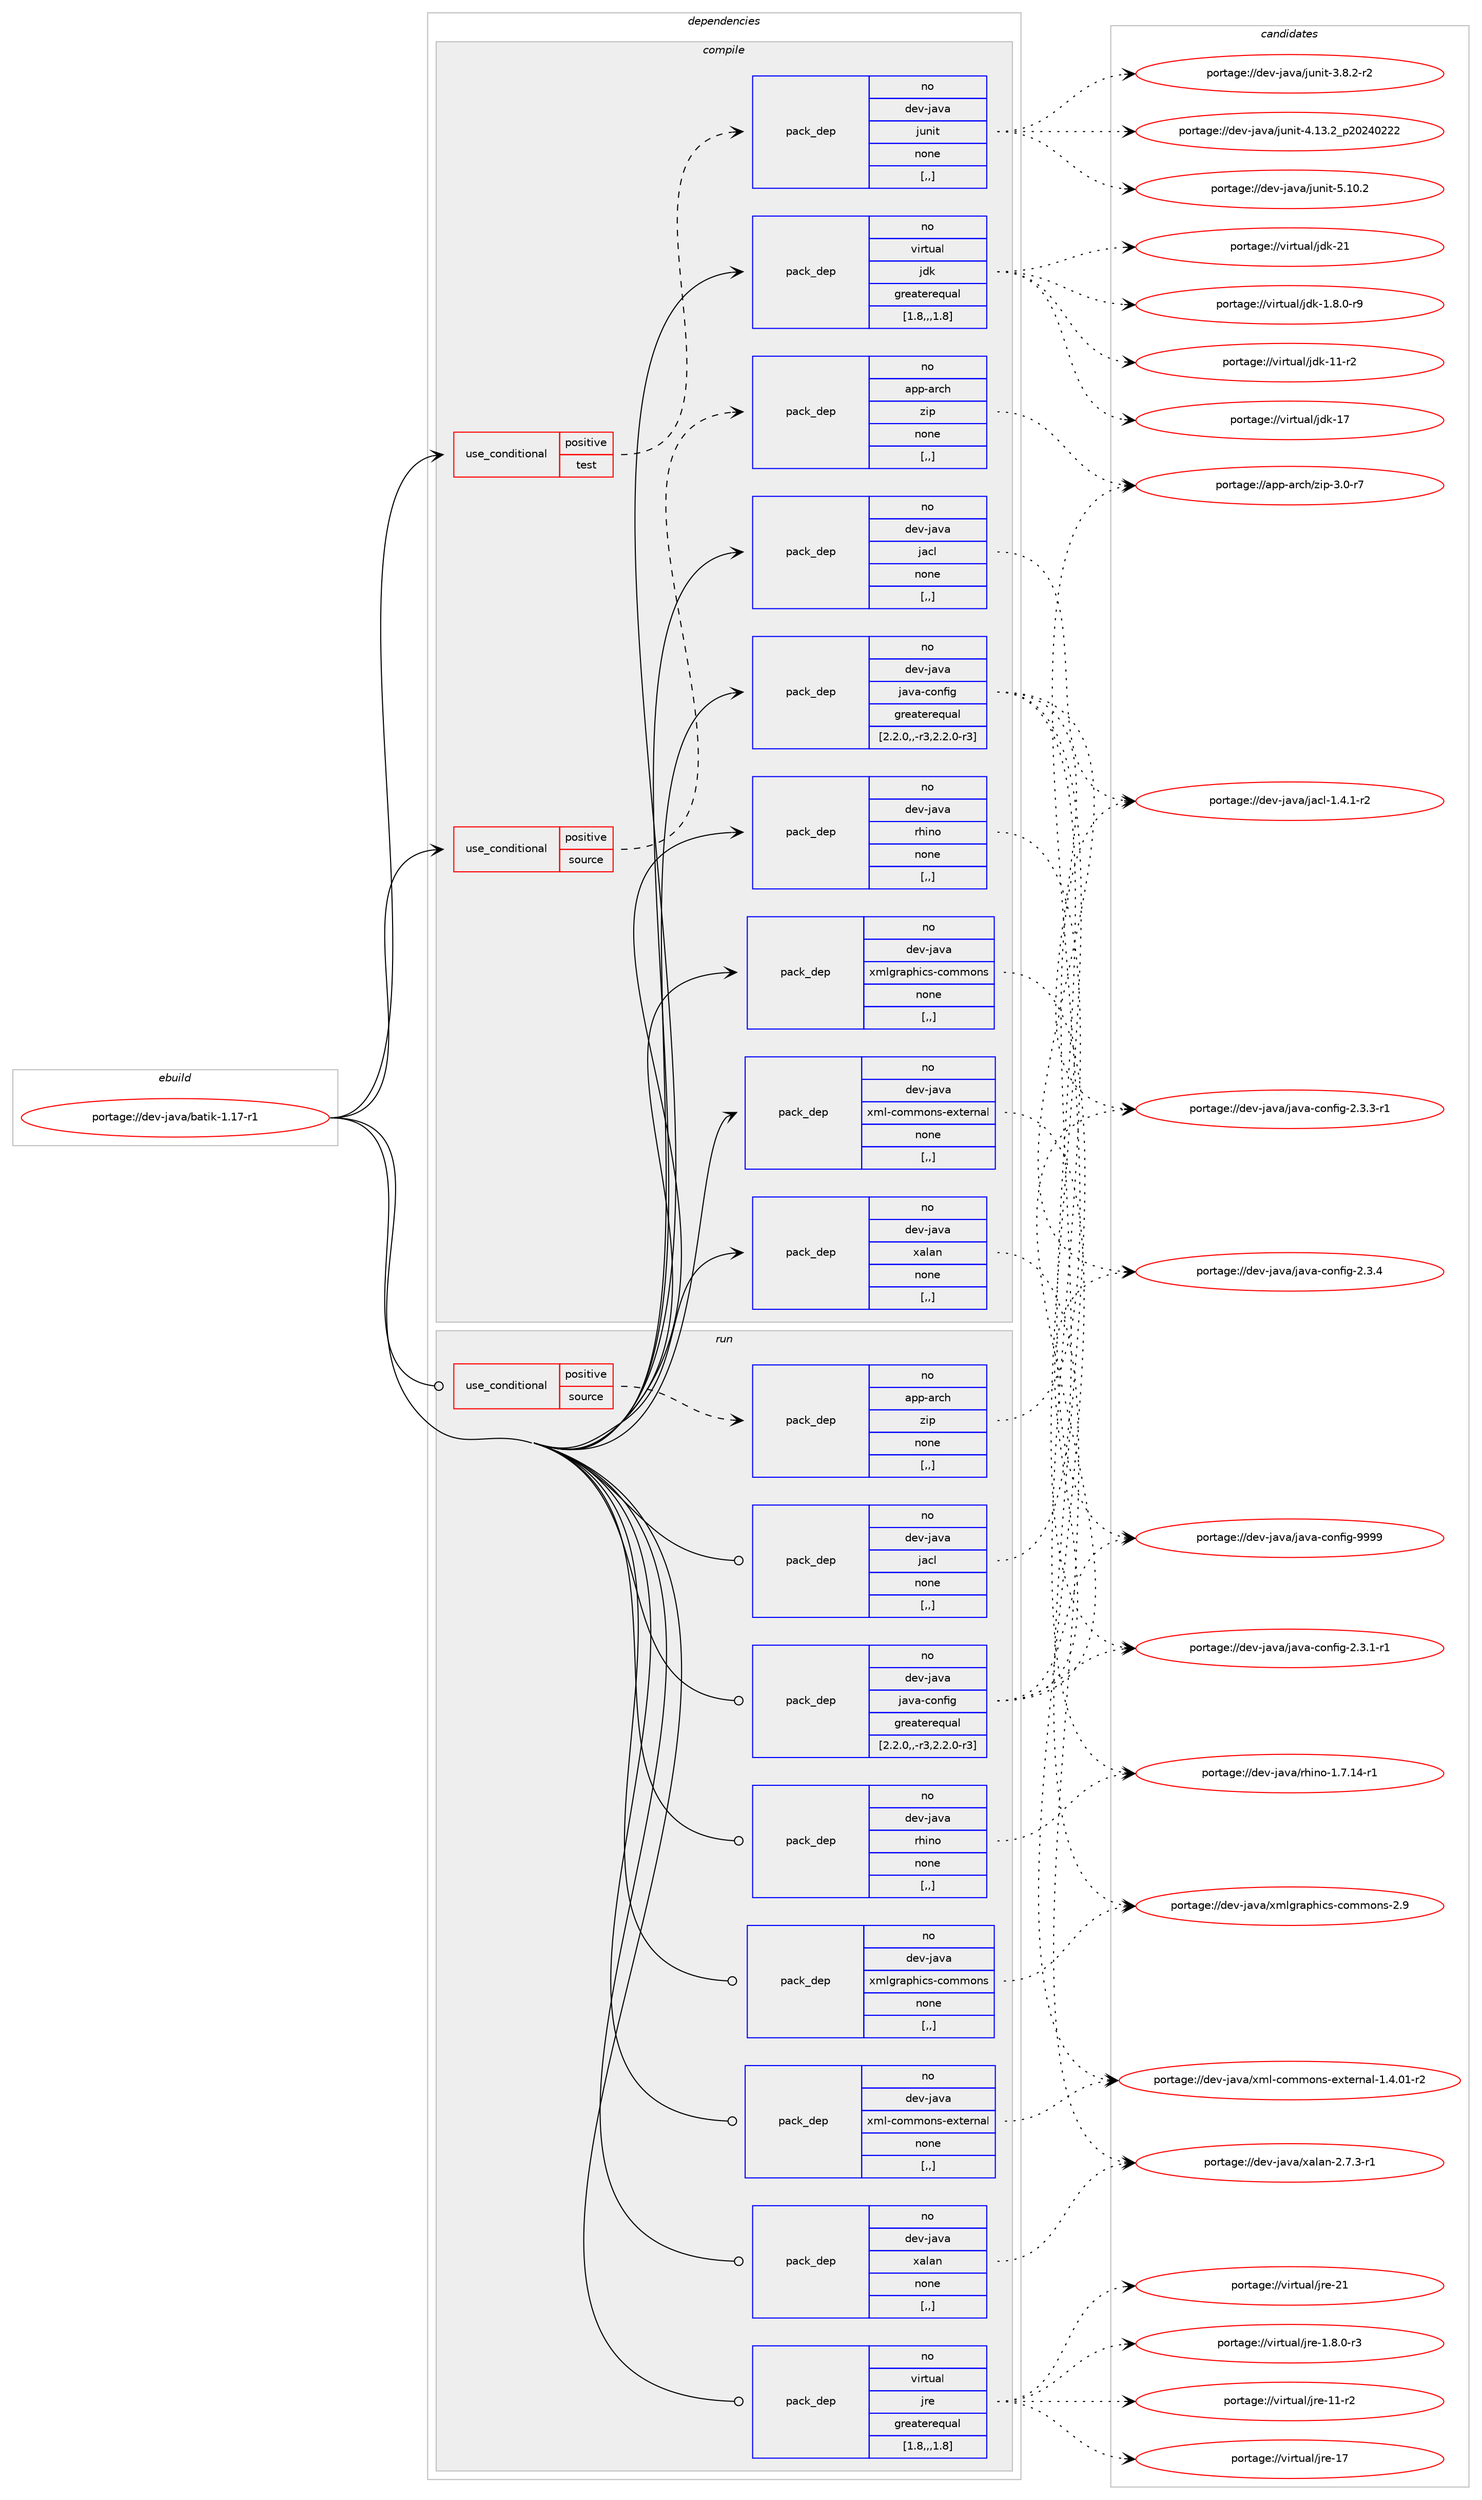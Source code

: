 digraph prolog {

# *************
# Graph options
# *************

newrank=true;
concentrate=true;
compound=true;
graph [rankdir=LR,fontname=Helvetica,fontsize=10,ranksep=1.5];#, ranksep=2.5, nodesep=0.2];
edge  [arrowhead=vee];
node  [fontname=Helvetica,fontsize=10];

# **********
# The ebuild
# **********

subgraph cluster_leftcol {
color=gray;
rank=same;
label=<<i>ebuild</i>>;
id [label="portage://dev-java/batik-1.17-r1", color=red, width=4, href="../dev-java/batik-1.17-r1.svg"];
}

# ****************
# The dependencies
# ****************

subgraph cluster_midcol {
color=gray;
label=<<i>dependencies</i>>;
subgraph cluster_compile {
fillcolor="#eeeeee";
style=filled;
label=<<i>compile</i>>;
subgraph cond20875 {
dependency90534 [label=<<TABLE BORDER="0" CELLBORDER="1" CELLSPACING="0" CELLPADDING="4"><TR><TD ROWSPAN="3" CELLPADDING="10">use_conditional</TD></TR><TR><TD>positive</TD></TR><TR><TD>source</TD></TR></TABLE>>, shape=none, color=red];
subgraph pack68635 {
dependency90535 [label=<<TABLE BORDER="0" CELLBORDER="1" CELLSPACING="0" CELLPADDING="4" WIDTH="220"><TR><TD ROWSPAN="6" CELLPADDING="30">pack_dep</TD></TR><TR><TD WIDTH="110">no</TD></TR><TR><TD>app-arch</TD></TR><TR><TD>zip</TD></TR><TR><TD>none</TD></TR><TR><TD>[,,]</TD></TR></TABLE>>, shape=none, color=blue];
}
dependency90534:e -> dependency90535:w [weight=20,style="dashed",arrowhead="vee"];
}
id:e -> dependency90534:w [weight=20,style="solid",arrowhead="vee"];
subgraph cond20876 {
dependency90536 [label=<<TABLE BORDER="0" CELLBORDER="1" CELLSPACING="0" CELLPADDING="4"><TR><TD ROWSPAN="3" CELLPADDING="10">use_conditional</TD></TR><TR><TD>positive</TD></TR><TR><TD>test</TD></TR></TABLE>>, shape=none, color=red];
subgraph pack68636 {
dependency90537 [label=<<TABLE BORDER="0" CELLBORDER="1" CELLSPACING="0" CELLPADDING="4" WIDTH="220"><TR><TD ROWSPAN="6" CELLPADDING="30">pack_dep</TD></TR><TR><TD WIDTH="110">no</TD></TR><TR><TD>dev-java</TD></TR><TR><TD>junit</TD></TR><TR><TD>none</TD></TR><TR><TD>[,,]</TD></TR></TABLE>>, shape=none, color=blue];
}
dependency90536:e -> dependency90537:w [weight=20,style="dashed",arrowhead="vee"];
}
id:e -> dependency90536:w [weight=20,style="solid",arrowhead="vee"];
subgraph pack68637 {
dependency90538 [label=<<TABLE BORDER="0" CELLBORDER="1" CELLSPACING="0" CELLPADDING="4" WIDTH="220"><TR><TD ROWSPAN="6" CELLPADDING="30">pack_dep</TD></TR><TR><TD WIDTH="110">no</TD></TR><TR><TD>dev-java</TD></TR><TR><TD>jacl</TD></TR><TR><TD>none</TD></TR><TR><TD>[,,]</TD></TR></TABLE>>, shape=none, color=blue];
}
id:e -> dependency90538:w [weight=20,style="solid",arrowhead="vee"];
subgraph pack68638 {
dependency90539 [label=<<TABLE BORDER="0" CELLBORDER="1" CELLSPACING="0" CELLPADDING="4" WIDTH="220"><TR><TD ROWSPAN="6" CELLPADDING="30">pack_dep</TD></TR><TR><TD WIDTH="110">no</TD></TR><TR><TD>dev-java</TD></TR><TR><TD>java-config</TD></TR><TR><TD>greaterequal</TD></TR><TR><TD>[2.2.0,,-r3,2.2.0-r3]</TD></TR></TABLE>>, shape=none, color=blue];
}
id:e -> dependency90539:w [weight=20,style="solid",arrowhead="vee"];
subgraph pack68639 {
dependency90540 [label=<<TABLE BORDER="0" CELLBORDER="1" CELLSPACING="0" CELLPADDING="4" WIDTH="220"><TR><TD ROWSPAN="6" CELLPADDING="30">pack_dep</TD></TR><TR><TD WIDTH="110">no</TD></TR><TR><TD>dev-java</TD></TR><TR><TD>rhino</TD></TR><TR><TD>none</TD></TR><TR><TD>[,,]</TD></TR></TABLE>>, shape=none, color=blue];
}
id:e -> dependency90540:w [weight=20,style="solid",arrowhead="vee"];
subgraph pack68640 {
dependency90541 [label=<<TABLE BORDER="0" CELLBORDER="1" CELLSPACING="0" CELLPADDING="4" WIDTH="220"><TR><TD ROWSPAN="6" CELLPADDING="30">pack_dep</TD></TR><TR><TD WIDTH="110">no</TD></TR><TR><TD>dev-java</TD></TR><TR><TD>xalan</TD></TR><TR><TD>none</TD></TR><TR><TD>[,,]</TD></TR></TABLE>>, shape=none, color=blue];
}
id:e -> dependency90541:w [weight=20,style="solid",arrowhead="vee"];
subgraph pack68641 {
dependency90542 [label=<<TABLE BORDER="0" CELLBORDER="1" CELLSPACING="0" CELLPADDING="4" WIDTH="220"><TR><TD ROWSPAN="6" CELLPADDING="30">pack_dep</TD></TR><TR><TD WIDTH="110">no</TD></TR><TR><TD>dev-java</TD></TR><TR><TD>xml-commons-external</TD></TR><TR><TD>none</TD></TR><TR><TD>[,,]</TD></TR></TABLE>>, shape=none, color=blue];
}
id:e -> dependency90542:w [weight=20,style="solid",arrowhead="vee"];
subgraph pack68642 {
dependency90543 [label=<<TABLE BORDER="0" CELLBORDER="1" CELLSPACING="0" CELLPADDING="4" WIDTH="220"><TR><TD ROWSPAN="6" CELLPADDING="30">pack_dep</TD></TR><TR><TD WIDTH="110">no</TD></TR><TR><TD>dev-java</TD></TR><TR><TD>xmlgraphics-commons</TD></TR><TR><TD>none</TD></TR><TR><TD>[,,]</TD></TR></TABLE>>, shape=none, color=blue];
}
id:e -> dependency90543:w [weight=20,style="solid",arrowhead="vee"];
subgraph pack68643 {
dependency90544 [label=<<TABLE BORDER="0" CELLBORDER="1" CELLSPACING="0" CELLPADDING="4" WIDTH="220"><TR><TD ROWSPAN="6" CELLPADDING="30">pack_dep</TD></TR><TR><TD WIDTH="110">no</TD></TR><TR><TD>virtual</TD></TR><TR><TD>jdk</TD></TR><TR><TD>greaterequal</TD></TR><TR><TD>[1.8,,,1.8]</TD></TR></TABLE>>, shape=none, color=blue];
}
id:e -> dependency90544:w [weight=20,style="solid",arrowhead="vee"];
}
subgraph cluster_compileandrun {
fillcolor="#eeeeee";
style=filled;
label=<<i>compile and run</i>>;
}
subgraph cluster_run {
fillcolor="#eeeeee";
style=filled;
label=<<i>run</i>>;
subgraph cond20877 {
dependency90545 [label=<<TABLE BORDER="0" CELLBORDER="1" CELLSPACING="0" CELLPADDING="4"><TR><TD ROWSPAN="3" CELLPADDING="10">use_conditional</TD></TR><TR><TD>positive</TD></TR><TR><TD>source</TD></TR></TABLE>>, shape=none, color=red];
subgraph pack68644 {
dependency90546 [label=<<TABLE BORDER="0" CELLBORDER="1" CELLSPACING="0" CELLPADDING="4" WIDTH="220"><TR><TD ROWSPAN="6" CELLPADDING="30">pack_dep</TD></TR><TR><TD WIDTH="110">no</TD></TR><TR><TD>app-arch</TD></TR><TR><TD>zip</TD></TR><TR><TD>none</TD></TR><TR><TD>[,,]</TD></TR></TABLE>>, shape=none, color=blue];
}
dependency90545:e -> dependency90546:w [weight=20,style="dashed",arrowhead="vee"];
}
id:e -> dependency90545:w [weight=20,style="solid",arrowhead="odot"];
subgraph pack68645 {
dependency90547 [label=<<TABLE BORDER="0" CELLBORDER="1" CELLSPACING="0" CELLPADDING="4" WIDTH="220"><TR><TD ROWSPAN="6" CELLPADDING="30">pack_dep</TD></TR><TR><TD WIDTH="110">no</TD></TR><TR><TD>dev-java</TD></TR><TR><TD>jacl</TD></TR><TR><TD>none</TD></TR><TR><TD>[,,]</TD></TR></TABLE>>, shape=none, color=blue];
}
id:e -> dependency90547:w [weight=20,style="solid",arrowhead="odot"];
subgraph pack68646 {
dependency90548 [label=<<TABLE BORDER="0" CELLBORDER="1" CELLSPACING="0" CELLPADDING="4" WIDTH="220"><TR><TD ROWSPAN="6" CELLPADDING="30">pack_dep</TD></TR><TR><TD WIDTH="110">no</TD></TR><TR><TD>dev-java</TD></TR><TR><TD>java-config</TD></TR><TR><TD>greaterequal</TD></TR><TR><TD>[2.2.0,,-r3,2.2.0-r3]</TD></TR></TABLE>>, shape=none, color=blue];
}
id:e -> dependency90548:w [weight=20,style="solid",arrowhead="odot"];
subgraph pack68647 {
dependency90549 [label=<<TABLE BORDER="0" CELLBORDER="1" CELLSPACING="0" CELLPADDING="4" WIDTH="220"><TR><TD ROWSPAN="6" CELLPADDING="30">pack_dep</TD></TR><TR><TD WIDTH="110">no</TD></TR><TR><TD>dev-java</TD></TR><TR><TD>rhino</TD></TR><TR><TD>none</TD></TR><TR><TD>[,,]</TD></TR></TABLE>>, shape=none, color=blue];
}
id:e -> dependency90549:w [weight=20,style="solid",arrowhead="odot"];
subgraph pack68648 {
dependency90550 [label=<<TABLE BORDER="0" CELLBORDER="1" CELLSPACING="0" CELLPADDING="4" WIDTH="220"><TR><TD ROWSPAN="6" CELLPADDING="30">pack_dep</TD></TR><TR><TD WIDTH="110">no</TD></TR><TR><TD>dev-java</TD></TR><TR><TD>xalan</TD></TR><TR><TD>none</TD></TR><TR><TD>[,,]</TD></TR></TABLE>>, shape=none, color=blue];
}
id:e -> dependency90550:w [weight=20,style="solid",arrowhead="odot"];
subgraph pack68649 {
dependency90551 [label=<<TABLE BORDER="0" CELLBORDER="1" CELLSPACING="0" CELLPADDING="4" WIDTH="220"><TR><TD ROWSPAN="6" CELLPADDING="30">pack_dep</TD></TR><TR><TD WIDTH="110">no</TD></TR><TR><TD>dev-java</TD></TR><TR><TD>xml-commons-external</TD></TR><TR><TD>none</TD></TR><TR><TD>[,,]</TD></TR></TABLE>>, shape=none, color=blue];
}
id:e -> dependency90551:w [weight=20,style="solid",arrowhead="odot"];
subgraph pack68650 {
dependency90552 [label=<<TABLE BORDER="0" CELLBORDER="1" CELLSPACING="0" CELLPADDING="4" WIDTH="220"><TR><TD ROWSPAN="6" CELLPADDING="30">pack_dep</TD></TR><TR><TD WIDTH="110">no</TD></TR><TR><TD>dev-java</TD></TR><TR><TD>xmlgraphics-commons</TD></TR><TR><TD>none</TD></TR><TR><TD>[,,]</TD></TR></TABLE>>, shape=none, color=blue];
}
id:e -> dependency90552:w [weight=20,style="solid",arrowhead="odot"];
subgraph pack68651 {
dependency90553 [label=<<TABLE BORDER="0" CELLBORDER="1" CELLSPACING="0" CELLPADDING="4" WIDTH="220"><TR><TD ROWSPAN="6" CELLPADDING="30">pack_dep</TD></TR><TR><TD WIDTH="110">no</TD></TR><TR><TD>virtual</TD></TR><TR><TD>jre</TD></TR><TR><TD>greaterequal</TD></TR><TR><TD>[1.8,,,1.8]</TD></TR></TABLE>>, shape=none, color=blue];
}
id:e -> dependency90553:w [weight=20,style="solid",arrowhead="odot"];
}
}

# **************
# The candidates
# **************

subgraph cluster_choices {
rank=same;
color=gray;
label=<<i>candidates</i>>;

subgraph choice68635 {
color=black;
nodesep=1;
choice9711211245971149910447122105112455146484511455 [label="portage://app-arch/zip-3.0-r7", color=red, width=4,href="../app-arch/zip-3.0-r7.svg"];
dependency90535:e -> choice9711211245971149910447122105112455146484511455:w [style=dotted,weight="100"];
}
subgraph choice68636 {
color=black;
nodesep=1;
choice100101118451069711897471061171101051164551465646504511450 [label="portage://dev-java/junit-3.8.2-r2", color=red, width=4,href="../dev-java/junit-3.8.2-r2.svg"];
choice1001011184510697118974710611711010511645524649514650951125048505248505050 [label="portage://dev-java/junit-4.13.2_p20240222", color=red, width=4,href="../dev-java/junit-4.13.2_p20240222.svg"];
choice1001011184510697118974710611711010511645534649484650 [label="portage://dev-java/junit-5.10.2", color=red, width=4,href="../dev-java/junit-5.10.2.svg"];
dependency90537:e -> choice100101118451069711897471061171101051164551465646504511450:w [style=dotted,weight="100"];
dependency90537:e -> choice1001011184510697118974710611711010511645524649514650951125048505248505050:w [style=dotted,weight="100"];
dependency90537:e -> choice1001011184510697118974710611711010511645534649484650:w [style=dotted,weight="100"];
}
subgraph choice68637 {
color=black;
nodesep=1;
choice1001011184510697118974710697991084549465246494511450 [label="portage://dev-java/jacl-1.4.1-r2", color=red, width=4,href="../dev-java/jacl-1.4.1-r2.svg"];
dependency90538:e -> choice1001011184510697118974710697991084549465246494511450:w [style=dotted,weight="100"];
}
subgraph choice68638 {
color=black;
nodesep=1;
choice10010111845106971189747106971189745991111101021051034550465146494511449 [label="portage://dev-java/java-config-2.3.1-r1", color=red, width=4,href="../dev-java/java-config-2.3.1-r1.svg"];
choice10010111845106971189747106971189745991111101021051034550465146514511449 [label="portage://dev-java/java-config-2.3.3-r1", color=red, width=4,href="../dev-java/java-config-2.3.3-r1.svg"];
choice1001011184510697118974710697118974599111110102105103455046514652 [label="portage://dev-java/java-config-2.3.4", color=red, width=4,href="../dev-java/java-config-2.3.4.svg"];
choice10010111845106971189747106971189745991111101021051034557575757 [label="portage://dev-java/java-config-9999", color=red, width=4,href="../dev-java/java-config-9999.svg"];
dependency90539:e -> choice10010111845106971189747106971189745991111101021051034550465146494511449:w [style=dotted,weight="100"];
dependency90539:e -> choice10010111845106971189747106971189745991111101021051034550465146514511449:w [style=dotted,weight="100"];
dependency90539:e -> choice1001011184510697118974710697118974599111110102105103455046514652:w [style=dotted,weight="100"];
dependency90539:e -> choice10010111845106971189747106971189745991111101021051034557575757:w [style=dotted,weight="100"];
}
subgraph choice68639 {
color=black;
nodesep=1;
choice10010111845106971189747114104105110111454946554649524511449 [label="portage://dev-java/rhino-1.7.14-r1", color=red, width=4,href="../dev-java/rhino-1.7.14-r1.svg"];
dependency90540:e -> choice10010111845106971189747114104105110111454946554649524511449:w [style=dotted,weight="100"];
}
subgraph choice68640 {
color=black;
nodesep=1;
choice1001011184510697118974712097108971104550465546514511449 [label="portage://dev-java/xalan-2.7.3-r1", color=red, width=4,href="../dev-java/xalan-2.7.3-r1.svg"];
dependency90541:e -> choice1001011184510697118974712097108971104550465546514511449:w [style=dotted,weight="100"];
}
subgraph choice68641 {
color=black;
nodesep=1;
choice1001011184510697118974712010910845991111091091111101154510112011610111411097108454946524648494511450 [label="portage://dev-java/xml-commons-external-1.4.01-r2", color=red, width=4,href="../dev-java/xml-commons-external-1.4.01-r2.svg"];
dependency90542:e -> choice1001011184510697118974712010910845991111091091111101154510112011610111411097108454946524648494511450:w [style=dotted,weight="100"];
}
subgraph choice68642 {
color=black;
nodesep=1;
choice100101118451069711897471201091081031149711210410599115459911110910911111011545504657 [label="portage://dev-java/xmlgraphics-commons-2.9", color=red, width=4,href="../dev-java/xmlgraphics-commons-2.9.svg"];
dependency90543:e -> choice100101118451069711897471201091081031149711210410599115459911110910911111011545504657:w [style=dotted,weight="100"];
}
subgraph choice68643 {
color=black;
nodesep=1;
choice11810511411611797108471061001074549465646484511457 [label="portage://virtual/jdk-1.8.0-r9", color=red, width=4,href="../virtual/jdk-1.8.0-r9.svg"];
choice11810511411611797108471061001074549494511450 [label="portage://virtual/jdk-11-r2", color=red, width=4,href="../virtual/jdk-11-r2.svg"];
choice1181051141161179710847106100107454955 [label="portage://virtual/jdk-17", color=red, width=4,href="../virtual/jdk-17.svg"];
choice1181051141161179710847106100107455049 [label="portage://virtual/jdk-21", color=red, width=4,href="../virtual/jdk-21.svg"];
dependency90544:e -> choice11810511411611797108471061001074549465646484511457:w [style=dotted,weight="100"];
dependency90544:e -> choice11810511411611797108471061001074549494511450:w [style=dotted,weight="100"];
dependency90544:e -> choice1181051141161179710847106100107454955:w [style=dotted,weight="100"];
dependency90544:e -> choice1181051141161179710847106100107455049:w [style=dotted,weight="100"];
}
subgraph choice68644 {
color=black;
nodesep=1;
choice9711211245971149910447122105112455146484511455 [label="portage://app-arch/zip-3.0-r7", color=red, width=4,href="../app-arch/zip-3.0-r7.svg"];
dependency90546:e -> choice9711211245971149910447122105112455146484511455:w [style=dotted,weight="100"];
}
subgraph choice68645 {
color=black;
nodesep=1;
choice1001011184510697118974710697991084549465246494511450 [label="portage://dev-java/jacl-1.4.1-r2", color=red, width=4,href="../dev-java/jacl-1.4.1-r2.svg"];
dependency90547:e -> choice1001011184510697118974710697991084549465246494511450:w [style=dotted,weight="100"];
}
subgraph choice68646 {
color=black;
nodesep=1;
choice10010111845106971189747106971189745991111101021051034550465146494511449 [label="portage://dev-java/java-config-2.3.1-r1", color=red, width=4,href="../dev-java/java-config-2.3.1-r1.svg"];
choice10010111845106971189747106971189745991111101021051034550465146514511449 [label="portage://dev-java/java-config-2.3.3-r1", color=red, width=4,href="../dev-java/java-config-2.3.3-r1.svg"];
choice1001011184510697118974710697118974599111110102105103455046514652 [label="portage://dev-java/java-config-2.3.4", color=red, width=4,href="../dev-java/java-config-2.3.4.svg"];
choice10010111845106971189747106971189745991111101021051034557575757 [label="portage://dev-java/java-config-9999", color=red, width=4,href="../dev-java/java-config-9999.svg"];
dependency90548:e -> choice10010111845106971189747106971189745991111101021051034550465146494511449:w [style=dotted,weight="100"];
dependency90548:e -> choice10010111845106971189747106971189745991111101021051034550465146514511449:w [style=dotted,weight="100"];
dependency90548:e -> choice1001011184510697118974710697118974599111110102105103455046514652:w [style=dotted,weight="100"];
dependency90548:e -> choice10010111845106971189747106971189745991111101021051034557575757:w [style=dotted,weight="100"];
}
subgraph choice68647 {
color=black;
nodesep=1;
choice10010111845106971189747114104105110111454946554649524511449 [label="portage://dev-java/rhino-1.7.14-r1", color=red, width=4,href="../dev-java/rhino-1.7.14-r1.svg"];
dependency90549:e -> choice10010111845106971189747114104105110111454946554649524511449:w [style=dotted,weight="100"];
}
subgraph choice68648 {
color=black;
nodesep=1;
choice1001011184510697118974712097108971104550465546514511449 [label="portage://dev-java/xalan-2.7.3-r1", color=red, width=4,href="../dev-java/xalan-2.7.3-r1.svg"];
dependency90550:e -> choice1001011184510697118974712097108971104550465546514511449:w [style=dotted,weight="100"];
}
subgraph choice68649 {
color=black;
nodesep=1;
choice1001011184510697118974712010910845991111091091111101154510112011610111411097108454946524648494511450 [label="portage://dev-java/xml-commons-external-1.4.01-r2", color=red, width=4,href="../dev-java/xml-commons-external-1.4.01-r2.svg"];
dependency90551:e -> choice1001011184510697118974712010910845991111091091111101154510112011610111411097108454946524648494511450:w [style=dotted,weight="100"];
}
subgraph choice68650 {
color=black;
nodesep=1;
choice100101118451069711897471201091081031149711210410599115459911110910911111011545504657 [label="portage://dev-java/xmlgraphics-commons-2.9", color=red, width=4,href="../dev-java/xmlgraphics-commons-2.9.svg"];
dependency90552:e -> choice100101118451069711897471201091081031149711210410599115459911110910911111011545504657:w [style=dotted,weight="100"];
}
subgraph choice68651 {
color=black;
nodesep=1;
choice11810511411611797108471061141014549465646484511451 [label="portage://virtual/jre-1.8.0-r3", color=red, width=4,href="../virtual/jre-1.8.0-r3.svg"];
choice11810511411611797108471061141014549494511450 [label="portage://virtual/jre-11-r2", color=red, width=4,href="../virtual/jre-11-r2.svg"];
choice1181051141161179710847106114101454955 [label="portage://virtual/jre-17", color=red, width=4,href="../virtual/jre-17.svg"];
choice1181051141161179710847106114101455049 [label="portage://virtual/jre-21", color=red, width=4,href="../virtual/jre-21.svg"];
dependency90553:e -> choice11810511411611797108471061141014549465646484511451:w [style=dotted,weight="100"];
dependency90553:e -> choice11810511411611797108471061141014549494511450:w [style=dotted,weight="100"];
dependency90553:e -> choice1181051141161179710847106114101454955:w [style=dotted,weight="100"];
dependency90553:e -> choice1181051141161179710847106114101455049:w [style=dotted,weight="100"];
}
}

}
